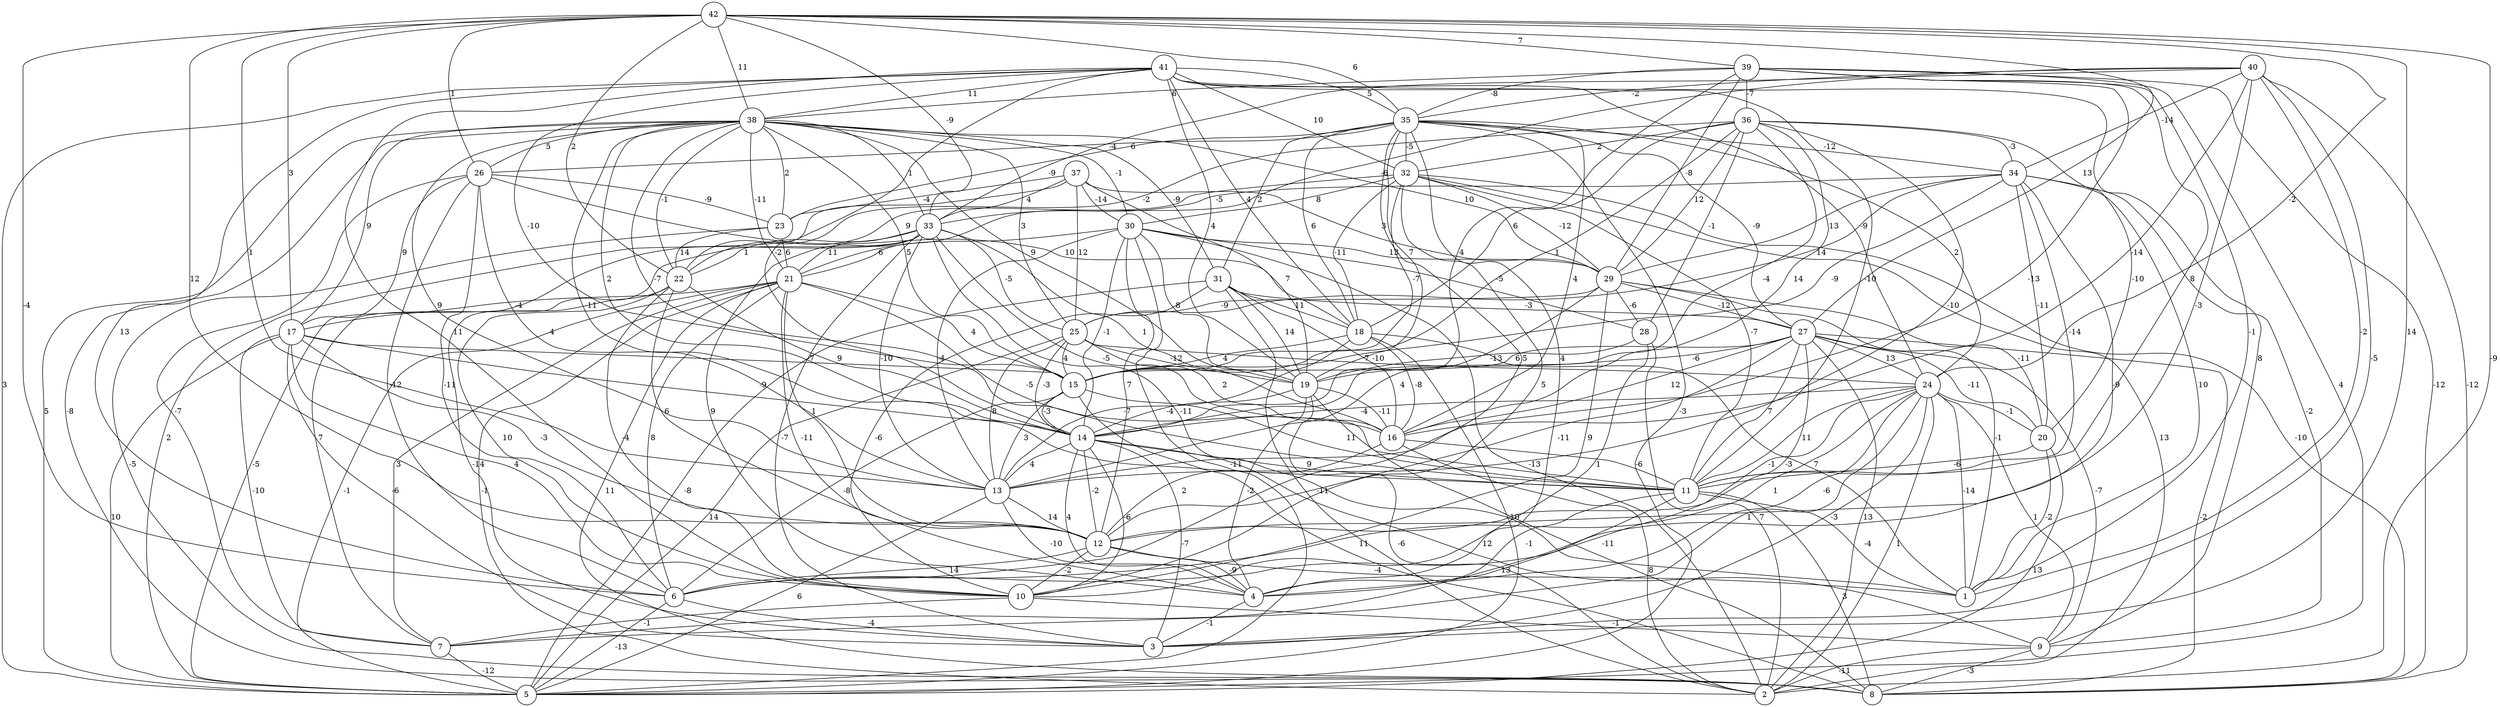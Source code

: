 graph { 
	 fontname="Helvetica,Arial,sans-serif" 
	 node [shape = circle]; 
	 42 -- 2 [label = "-9"];
	 42 -- 3 [label = "14"];
	 42 -- 6 [label = "-4"];
	 42 -- 12 [label = "12"];
	 42 -- 13 [label = "1"];
	 42 -- 17 [label = "3"];
	 42 -- 22 [label = "2"];
	 42 -- 24 [label = "-2"];
	 42 -- 26 [label = "1"];
	 42 -- 27 [label = "13"];
	 42 -- 33 [label = "-9"];
	 42 -- 35 [label = "6"];
	 42 -- 38 [label = "11"];
	 42 -- 39 [label = "7"];
	 41 -- 5 [label = "3"];
	 41 -- 6 [label = "13"];
	 41 -- 9 [label = "8"];
	 41 -- 10 [label = "11"];
	 41 -- 11 [label = "-10"];
	 41 -- 14 [label = "-2"];
	 41 -- 15 [label = "-10"];
	 41 -- 18 [label = "4"];
	 41 -- 19 [label = "4"];
	 41 -- 24 [label = "-9"];
	 41 -- 32 [label = "10"];
	 41 -- 35 [label = "5"];
	 41 -- 38 [label = "11"];
	 40 -- 1 [label = "-2"];
	 40 -- 3 [label = "-5"];
	 40 -- 8 [label = "-12"];
	 40 -- 12 [label = "-3"];
	 40 -- 16 [label = "-14"];
	 40 -- 21 [label = "-6"];
	 40 -- 33 [label = "-4"];
	 40 -- 34 [label = "-14"];
	 40 -- 35 [label = "-2"];
	 39 -- 1 [label = "-1"];
	 39 -- 5 [label = "4"];
	 39 -- 8 [label = "-12"];
	 39 -- 11 [label = "8"];
	 39 -- 13 [label = "-13"];
	 39 -- 14 [label = "4"];
	 39 -- 29 [label = "-8"];
	 39 -- 35 [label = "-8"];
	 39 -- 36 [label = "-7"];
	 39 -- 38 [label = "6"];
	 38 -- 5 [label = "5"];
	 38 -- 8 [label = "-8"];
	 38 -- 11 [label = "-11"];
	 38 -- 13 [label = "9"];
	 38 -- 14 [label = "2"];
	 38 -- 15 [label = "5"];
	 38 -- 16 [label = "-7"];
	 38 -- 17 [label = "9"];
	 38 -- 19 [label = "9"];
	 38 -- 21 [label = "-11"];
	 38 -- 22 [label = "-1"];
	 38 -- 23 [label = "2"];
	 38 -- 25 [label = "3"];
	 38 -- 26 [label = "5"];
	 38 -- 29 [label = "10"];
	 38 -- 30 [label = "-1"];
	 38 -- 31 [label = "-9"];
	 38 -- 33 [label = "1"];
	 37 -- 5 [label = "2"];
	 37 -- 19 [label = "7"];
	 37 -- 23 [label = "-4"];
	 37 -- 25 [label = "12"];
	 37 -- 29 [label = "3"];
	 37 -- 30 [label = "-14"];
	 37 -- 33 [label = "4"];
	 36 -- 13 [label = "-10"];
	 36 -- 14 [label = "-4"];
	 36 -- 15 [label = "1"];
	 36 -- 16 [label = "14"];
	 36 -- 18 [label = "6"];
	 36 -- 20 [label = "-10"];
	 36 -- 22 [label = "-2"];
	 36 -- 28 [label = "-1"];
	 36 -- 29 [label = "12"];
	 36 -- 32 [label = "2"];
	 36 -- 34 [label = "-3"];
	 35 -- 4 [label = "4"];
	 35 -- 5 [label = "-3"];
	 35 -- 6 [label = "5"];
	 35 -- 16 [label = "4"];
	 35 -- 18 [label = "6"];
	 35 -- 19 [label = "7"];
	 35 -- 23 [label = "-9"];
	 35 -- 24 [label = "2"];
	 35 -- 26 [label = "6"];
	 35 -- 27 [label = "-9"];
	 35 -- 31 [label = "2"];
	 35 -- 32 [label = "-5"];
	 35 -- 34 [label = "-12"];
	 34 -- 1 [label = "10"];
	 34 -- 6 [label = "-9"];
	 34 -- 9 [label = "-2"];
	 34 -- 11 [label = "-14"];
	 34 -- 15 [label = "-9"];
	 34 -- 20 [label = "-11"];
	 34 -- 25 [label = "14"];
	 34 -- 29 [label = "13"];
	 34 -- 33 [label = "-5"];
	 33 -- 1 [label = "-11"];
	 33 -- 3 [label = "-7"];
	 33 -- 4 [label = "9"];
	 33 -- 5 [label = "-5"];
	 33 -- 7 [label = "7"];
	 33 -- 11 [label = "-5"];
	 33 -- 13 [label = "-10"];
	 33 -- 16 [label = "1"];
	 33 -- 21 [label = "11"];
	 33 -- 22 [label = "1"];
	 33 -- 25 [label = "-5"];
	 32 -- 2 [label = "13"];
	 32 -- 8 [label = "-10"];
	 32 -- 10 [label = "5"];
	 32 -- 11 [label = "-7"];
	 32 -- 15 [label = "-7"];
	 32 -- 18 [label = "-11"];
	 32 -- 22 [label = "9"];
	 32 -- 29 [label = "-12"];
	 32 -- 30 [label = "8"];
	 31 -- 2 [label = "-11"];
	 31 -- 5 [label = "-8"];
	 31 -- 10 [label = "-6"];
	 31 -- 16 [label = "-10"];
	 31 -- 18 [label = "11"];
	 31 -- 19 [label = "14"];
	 31 -- 27 [label = "-3"];
	 30 -- 2 [label = "-13"];
	 30 -- 5 [label = "-11"];
	 30 -- 12 [label = "7"];
	 30 -- 13 [label = "-4"];
	 30 -- 14 [label = "-1"];
	 30 -- 19 [label = "8"];
	 30 -- 21 [label = "6"];
	 30 -- 28 [label = "-5"];
	 30 -- 29 [label = "13"];
	 29 -- 1 [label = "-1"];
	 29 -- 10 [label = "9"];
	 29 -- 13 [label = "4"];
	 29 -- 20 [label = "-11"];
	 29 -- 25 [label = "-9"];
	 29 -- 27 [label = "-12"];
	 29 -- 28 [label = "-6"];
	 28 -- 2 [label = "7"];
	 28 -- 10 [label = "1"];
	 28 -- 19 [label = "-13"];
	 27 -- 2 [label = "13"];
	 27 -- 4 [label = "-3"];
	 27 -- 8 [label = "-2"];
	 27 -- 9 [label = "-7"];
	 27 -- 11 [label = "7"];
	 27 -- 12 [label = "-11"];
	 27 -- 15 [label = "6"];
	 27 -- 16 [label = "12"];
	 27 -- 19 [label = "-6"];
	 27 -- 20 [label = "-11"];
	 27 -- 24 [label = "13"];
	 26 -- 6 [label = "-12"];
	 26 -- 7 [label = "-7"];
	 26 -- 10 [label = "-11"];
	 26 -- 13 [label = "4"];
	 26 -- 17 [label = "9"];
	 26 -- 18 [label = "10"];
	 26 -- 23 [label = "-9"];
	 25 -- 5 [label = "14"];
	 25 -- 13 [label = "8"];
	 25 -- 14 [label = "-3"];
	 25 -- 15 [label = "4"];
	 25 -- 16 [label = "2"];
	 25 -- 19 [label = "-12"];
	 25 -- 24 [label = "7"];
	 24 -- 1 [label = "-14"];
	 24 -- 2 [label = "1"];
	 24 -- 3 [label = "-3"];
	 24 -- 4 [label = "-6"];
	 24 -- 6 [label = "1"];
	 24 -- 7 [label = "1"];
	 24 -- 9 [label = "1"];
	 24 -- 11 [label = "11"];
	 24 -- 12 [label = "-1"];
	 24 -- 14 [label = "-4"];
	 24 -- 20 [label = "-1"];
	 23 -- 8 [label = "-5"];
	 23 -- 21 [label = "6"];
	 23 -- 22 [label = "14"];
	 22 -- 3 [label = "-14"];
	 22 -- 6 [label = "10"];
	 22 -- 10 [label = "-4"];
	 22 -- 12 [label = "6"];
	 22 -- 14 [label = "9"];
	 21 -- 2 [label = "-1"];
	 21 -- 4 [label = "-11"];
	 21 -- 5 [label = "-1"];
	 21 -- 6 [label = "8"];
	 21 -- 7 [label = "3"];
	 21 -- 8 [label = "11"];
	 21 -- 11 [label = "-5"];
	 21 -- 12 [label = "1"];
	 21 -- 15 [label = "4"];
	 21 -- 17 [label = "-4"];
	 20 -- 1 [label = "-2"];
	 20 -- 5 [label = "13"];
	 20 -- 11 [label = "-6"];
	 19 -- 2 [label = "-6"];
	 19 -- 4 [label = "-2"];
	 19 -- 8 [label = "-11"];
	 19 -- 14 [label = "-4"];
	 19 -- 16 [label = "-11"];
	 18 -- 1 [label = "7"];
	 18 -- 5 [label = "10"];
	 18 -- 13 [label = "-7"];
	 18 -- 15 [label = "4"];
	 18 -- 16 [label = "-8"];
	 17 -- 3 [label = "-6"];
	 17 -- 5 [label = "10"];
	 17 -- 7 [label = "-10"];
	 17 -- 10 [label = "4"];
	 17 -- 12 [label = "-3"];
	 17 -- 14 [label = "-9"];
	 17 -- 15 [label = "-7"];
	 16 -- 2 [label = "8"];
	 16 -- 11 [label = "-6"];
	 16 -- 12 [label = "2"];
	 15 -- 6 [label = "-8"];
	 15 -- 8 [label = "11"];
	 15 -- 11 [label = "11"];
	 15 -- 13 [label = "3"];
	 15 -- 14 [label = "-3"];
	 14 -- 3 [label = "-7"];
	 14 -- 4 [label = "4"];
	 14 -- 9 [label = "12"];
	 14 -- 10 [label = "-6"];
	 14 -- 11 [label = "9"];
	 14 -- 12 [label = "-2"];
	 14 -- 13 [label = "4"];
	 13 -- 4 [label = "-10"];
	 13 -- 5 [label = "6"];
	 13 -- 12 [label = "14"];
	 12 -- 1 [label = "-4"];
	 12 -- 4 [label = "-9"];
	 12 -- 6 [label = "14"];
	 12 -- 10 [label = "-2"];
	 11 -- 1 [label = "-4"];
	 11 -- 4 [label = "-1"];
	 11 -- 7 [label = "13"];
	 11 -- 8 [label = "3"];
	 10 -- 7 [label = "-1"];
	 10 -- 9 [label = "-1"];
	 9 -- 2 [label = "-11"];
	 9 -- 8 [label = "-3"];
	 7 -- 5 [label = "-12"];
	 6 -- 3 [label = "-4"];
	 6 -- 5 [label = "-13"];
	 4 -- 3 [label = "-1"];
	 1;
	 2;
	 3;
	 4;
	 5;
	 6;
	 7;
	 8;
	 9;
	 10;
	 11;
	 12;
	 13;
	 14;
	 15;
	 16;
	 17;
	 18;
	 19;
	 20;
	 21;
	 22;
	 23;
	 24;
	 25;
	 26;
	 27;
	 28;
	 29;
	 30;
	 31;
	 32;
	 33;
	 34;
	 35;
	 36;
	 37;
	 38;
	 39;
	 40;
	 41;
	 42;
}
